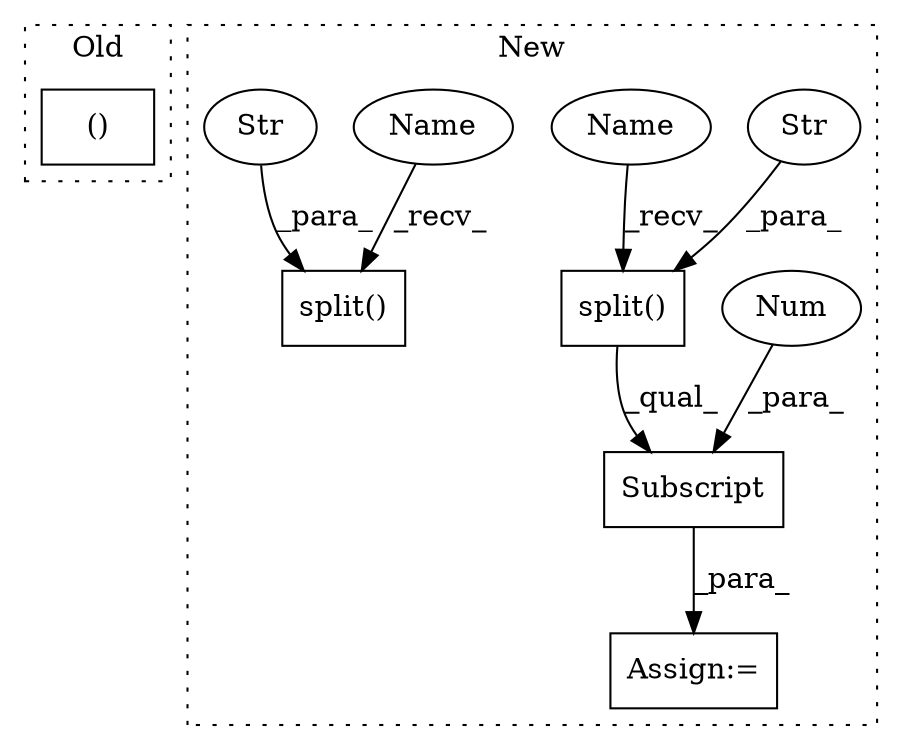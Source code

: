 digraph G {
subgraph cluster0 {
1 [label="()" a="54" s="10243" l="9" shape="box"];
label = "Old";
style="dotted";
}
subgraph cluster1 {
2 [label="split()" a="75" s="12035,12053" l="14,1" shape="box"];
3 [label="Assign:=" a="68" s="12032" l="3" shape="box"];
4 [label="Str" a="66" s="12049" l="4" shape="ellipse"];
5 [label="Subscript" a="63" s="12035,0" l="23,0" shape="box"];
6 [label="Num" a="76" s="12055" l="2" shape="ellipse"];
7 [label="split()" a="75" s="12078,12096" l="14,1" shape="box"];
8 [label="Str" a="66" s="12092" l="4" shape="ellipse"];
9 [label="Name" a="87" s="12035" l="7" shape="ellipse"];
10 [label="Name" a="87" s="12078" l="7" shape="ellipse"];
label = "New";
style="dotted";
}
2 -> 5 [label="_qual_"];
4 -> 2 [label="_para_"];
5 -> 3 [label="_para_"];
6 -> 5 [label="_para_"];
8 -> 7 [label="_para_"];
9 -> 2 [label="_recv_"];
10 -> 7 [label="_recv_"];
}